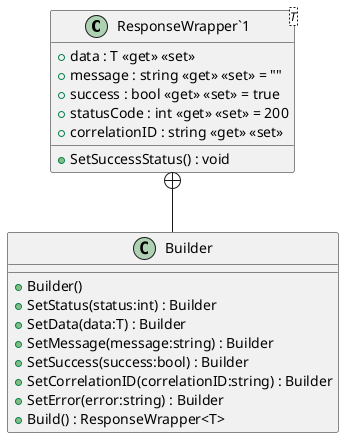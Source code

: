 @startuml
class "ResponseWrapper`1"<T> {
    + data : T <<get>> <<set>>
    + message : string <<get>> <<set>> = ""
    + success : bool <<get>> <<set>> = true
    + statusCode : int <<get>> <<set>> = 200
    + correlationID : string <<get>> <<set>>
    + SetSuccessStatus() : void
}
class Builder {
    + Builder()
    + SetStatus(status:int) : Builder
    + SetData(data:T) : Builder
    + SetMessage(message:string) : Builder
    + SetSuccess(success:bool) : Builder
    + SetCorrelationID(correlationID:string) : Builder
    + SetError(error:string) : Builder
    + Build() : ResponseWrapper<T>
}
"ResponseWrapper`1" +-- Builder
@enduml
